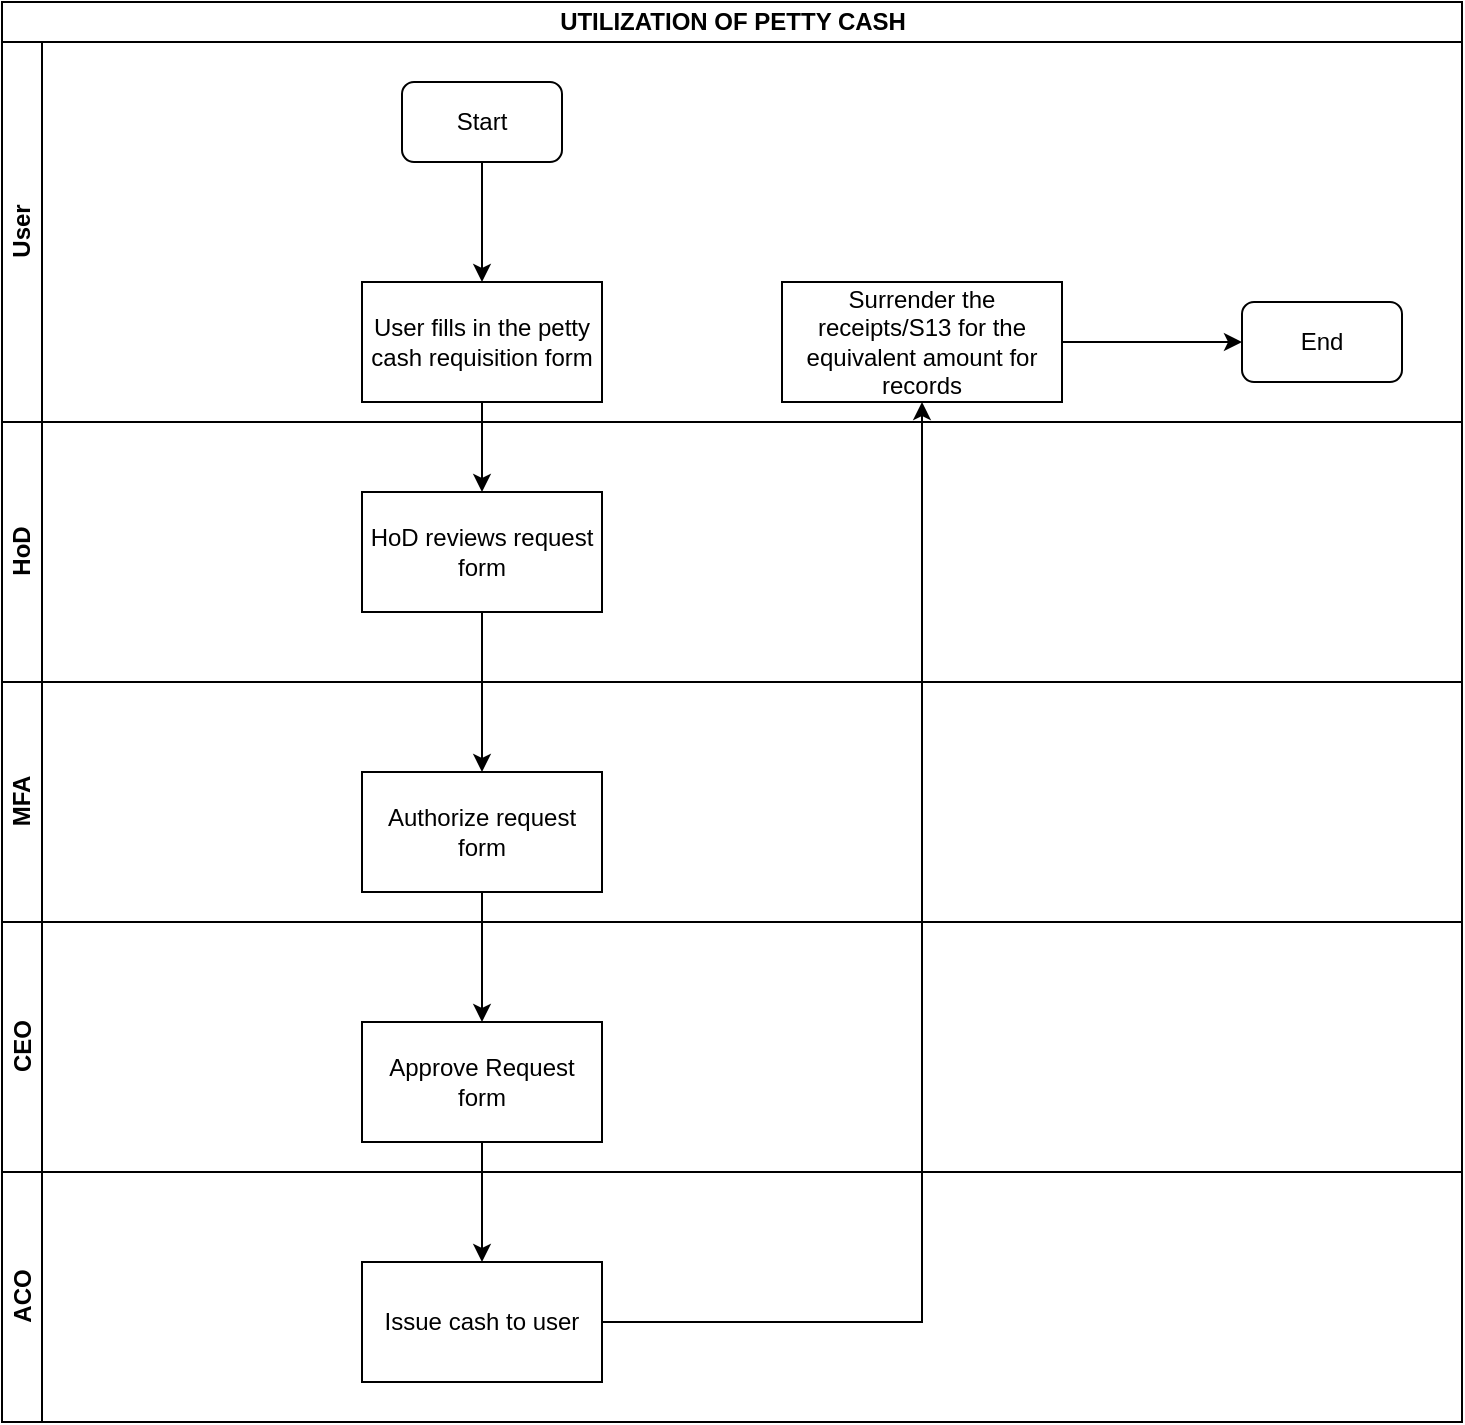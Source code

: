 <mxfile version="14.1.8" type="github">
  <diagram id="j9R2Muzt5Av57egyuf8N" name="Page-1">
    <mxGraphModel dx="1038" dy="547" grid="1" gridSize="10" guides="1" tooltips="1" connect="1" arrows="1" fold="1" page="1" pageScale="1" pageWidth="1169" pageHeight="827" math="0" shadow="0">
      <root>
        <mxCell id="0" />
        <mxCell id="1" parent="0" />
        <mxCell id="fQ9OEcnFaJhe7QpnkyEf-1" value="UTILIZATION OF PETTY CASH" style="swimlane;html=1;childLayout=stackLayout;resizeParent=1;resizeParentMax=0;horizontal=1;startSize=20;horizontalStack=0;" vertex="1" parent="1">
          <mxGeometry x="200" y="10" width="730" height="710" as="geometry" />
        </mxCell>
        <mxCell id="fQ9OEcnFaJhe7QpnkyEf-2" value="User" style="swimlane;html=1;startSize=20;horizontal=0;" vertex="1" parent="fQ9OEcnFaJhe7QpnkyEf-1">
          <mxGeometry y="20" width="730" height="190" as="geometry" />
        </mxCell>
        <mxCell id="fQ9OEcnFaJhe7QpnkyEf-12" value="Start" style="rounded=1;whiteSpace=wrap;html=1;" vertex="1" parent="fQ9OEcnFaJhe7QpnkyEf-2">
          <mxGeometry x="200" y="20" width="80" height="40" as="geometry" />
        </mxCell>
        <mxCell id="fQ9OEcnFaJhe7QpnkyEf-15" value="User fills in the petty cash requisition form" style="rounded=0;whiteSpace=wrap;html=1;" vertex="1" parent="fQ9OEcnFaJhe7QpnkyEf-2">
          <mxGeometry x="180" y="120" width="120" height="60" as="geometry" />
        </mxCell>
        <mxCell id="fQ9OEcnFaJhe7QpnkyEf-14" value="" style="edgeStyle=orthogonalEdgeStyle;rounded=0;orthogonalLoop=1;jettySize=auto;html=1;entryX=0.5;entryY=0;entryDx=0;entryDy=0;" edge="1" parent="fQ9OEcnFaJhe7QpnkyEf-2" source="fQ9OEcnFaJhe7QpnkyEf-12" target="fQ9OEcnFaJhe7QpnkyEf-15">
          <mxGeometry relative="1" as="geometry">
            <mxPoint x="240" y="130" as="targetPoint" />
          </mxGeometry>
        </mxCell>
        <mxCell id="fQ9OEcnFaJhe7QpnkyEf-24" value="Surrender the receipts/S13 for the equivalent amount for records" style="whiteSpace=wrap;html=1;rounded=0;" vertex="1" parent="fQ9OEcnFaJhe7QpnkyEf-2">
          <mxGeometry x="390" y="120" width="140" height="60" as="geometry" />
        </mxCell>
        <mxCell id="fQ9OEcnFaJhe7QpnkyEf-28" value="End" style="rounded=1;whiteSpace=wrap;html=1;" vertex="1" parent="fQ9OEcnFaJhe7QpnkyEf-2">
          <mxGeometry x="620" y="130" width="80" height="40" as="geometry" />
        </mxCell>
        <mxCell id="fQ9OEcnFaJhe7QpnkyEf-27" value="" style="edgeStyle=orthogonalEdgeStyle;rounded=0;orthogonalLoop=1;jettySize=auto;html=1;entryX=0;entryY=0.5;entryDx=0;entryDy=0;" edge="1" parent="fQ9OEcnFaJhe7QpnkyEf-2" source="fQ9OEcnFaJhe7QpnkyEf-24" target="fQ9OEcnFaJhe7QpnkyEf-28">
          <mxGeometry relative="1" as="geometry">
            <mxPoint x="610" y="150" as="targetPoint" />
          </mxGeometry>
        </mxCell>
        <mxCell id="fQ9OEcnFaJhe7QpnkyEf-3" value="HoD" style="swimlane;html=1;startSize=20;horizontal=0;" vertex="1" parent="fQ9OEcnFaJhe7QpnkyEf-1">
          <mxGeometry y="210" width="730" height="130" as="geometry" />
        </mxCell>
        <mxCell id="fQ9OEcnFaJhe7QpnkyEf-16" value="HoD reviews request form" style="whiteSpace=wrap;html=1;rounded=0;" vertex="1" parent="fQ9OEcnFaJhe7QpnkyEf-3">
          <mxGeometry x="180" y="35" width="120" height="60" as="geometry" />
        </mxCell>
        <mxCell id="fQ9OEcnFaJhe7QpnkyEf-4" value="MFA" style="swimlane;html=1;startSize=20;horizontal=0;" vertex="1" parent="fQ9OEcnFaJhe7QpnkyEf-1">
          <mxGeometry y="340" width="730" height="120" as="geometry" />
        </mxCell>
        <mxCell id="fQ9OEcnFaJhe7QpnkyEf-18" value="Authorize request form" style="whiteSpace=wrap;html=1;rounded=0;" vertex="1" parent="fQ9OEcnFaJhe7QpnkyEf-4">
          <mxGeometry x="180" y="45" width="120" height="60" as="geometry" />
        </mxCell>
        <mxCell id="fQ9OEcnFaJhe7QpnkyEf-5" value="CEO" style="swimlane;html=1;startSize=20;horizontal=0;" vertex="1" parent="fQ9OEcnFaJhe7QpnkyEf-1">
          <mxGeometry y="460" width="730" height="125" as="geometry" />
        </mxCell>
        <mxCell id="fQ9OEcnFaJhe7QpnkyEf-20" value="Approve Request form" style="whiteSpace=wrap;html=1;rounded=0;" vertex="1" parent="fQ9OEcnFaJhe7QpnkyEf-5">
          <mxGeometry x="180" y="50" width="120" height="60" as="geometry" />
        </mxCell>
        <mxCell id="fQ9OEcnFaJhe7QpnkyEf-11" value="ACO" style="swimlane;html=1;startSize=20;horizontal=0;" vertex="1" parent="fQ9OEcnFaJhe7QpnkyEf-1">
          <mxGeometry y="585" width="730" height="125" as="geometry" />
        </mxCell>
        <mxCell id="fQ9OEcnFaJhe7QpnkyEf-22" value="Issue cash to user" style="whiteSpace=wrap;html=1;rounded=0;" vertex="1" parent="fQ9OEcnFaJhe7QpnkyEf-11">
          <mxGeometry x="180" y="45" width="120" height="60" as="geometry" />
        </mxCell>
        <mxCell id="fQ9OEcnFaJhe7QpnkyEf-17" value="" style="edgeStyle=orthogonalEdgeStyle;rounded=0;orthogonalLoop=1;jettySize=auto;html=1;" edge="1" parent="fQ9OEcnFaJhe7QpnkyEf-1" source="fQ9OEcnFaJhe7QpnkyEf-15" target="fQ9OEcnFaJhe7QpnkyEf-16">
          <mxGeometry relative="1" as="geometry" />
        </mxCell>
        <mxCell id="fQ9OEcnFaJhe7QpnkyEf-19" value="" style="edgeStyle=orthogonalEdgeStyle;rounded=0;orthogonalLoop=1;jettySize=auto;html=1;" edge="1" parent="fQ9OEcnFaJhe7QpnkyEf-1" source="fQ9OEcnFaJhe7QpnkyEf-16" target="fQ9OEcnFaJhe7QpnkyEf-18">
          <mxGeometry relative="1" as="geometry" />
        </mxCell>
        <mxCell id="fQ9OEcnFaJhe7QpnkyEf-21" value="" style="edgeStyle=orthogonalEdgeStyle;rounded=0;orthogonalLoop=1;jettySize=auto;html=1;" edge="1" parent="fQ9OEcnFaJhe7QpnkyEf-1" source="fQ9OEcnFaJhe7QpnkyEf-18" target="fQ9OEcnFaJhe7QpnkyEf-20">
          <mxGeometry relative="1" as="geometry" />
        </mxCell>
        <mxCell id="fQ9OEcnFaJhe7QpnkyEf-23" value="" style="edgeStyle=orthogonalEdgeStyle;rounded=0;orthogonalLoop=1;jettySize=auto;html=1;" edge="1" parent="fQ9OEcnFaJhe7QpnkyEf-1" source="fQ9OEcnFaJhe7QpnkyEf-20" target="fQ9OEcnFaJhe7QpnkyEf-22">
          <mxGeometry relative="1" as="geometry" />
        </mxCell>
        <mxCell id="fQ9OEcnFaJhe7QpnkyEf-25" value="" style="edgeStyle=orthogonalEdgeStyle;rounded=0;orthogonalLoop=1;jettySize=auto;html=1;" edge="1" parent="fQ9OEcnFaJhe7QpnkyEf-1" source="fQ9OEcnFaJhe7QpnkyEf-22" target="fQ9OEcnFaJhe7QpnkyEf-24">
          <mxGeometry relative="1" as="geometry" />
        </mxCell>
      </root>
    </mxGraphModel>
  </diagram>
</mxfile>
